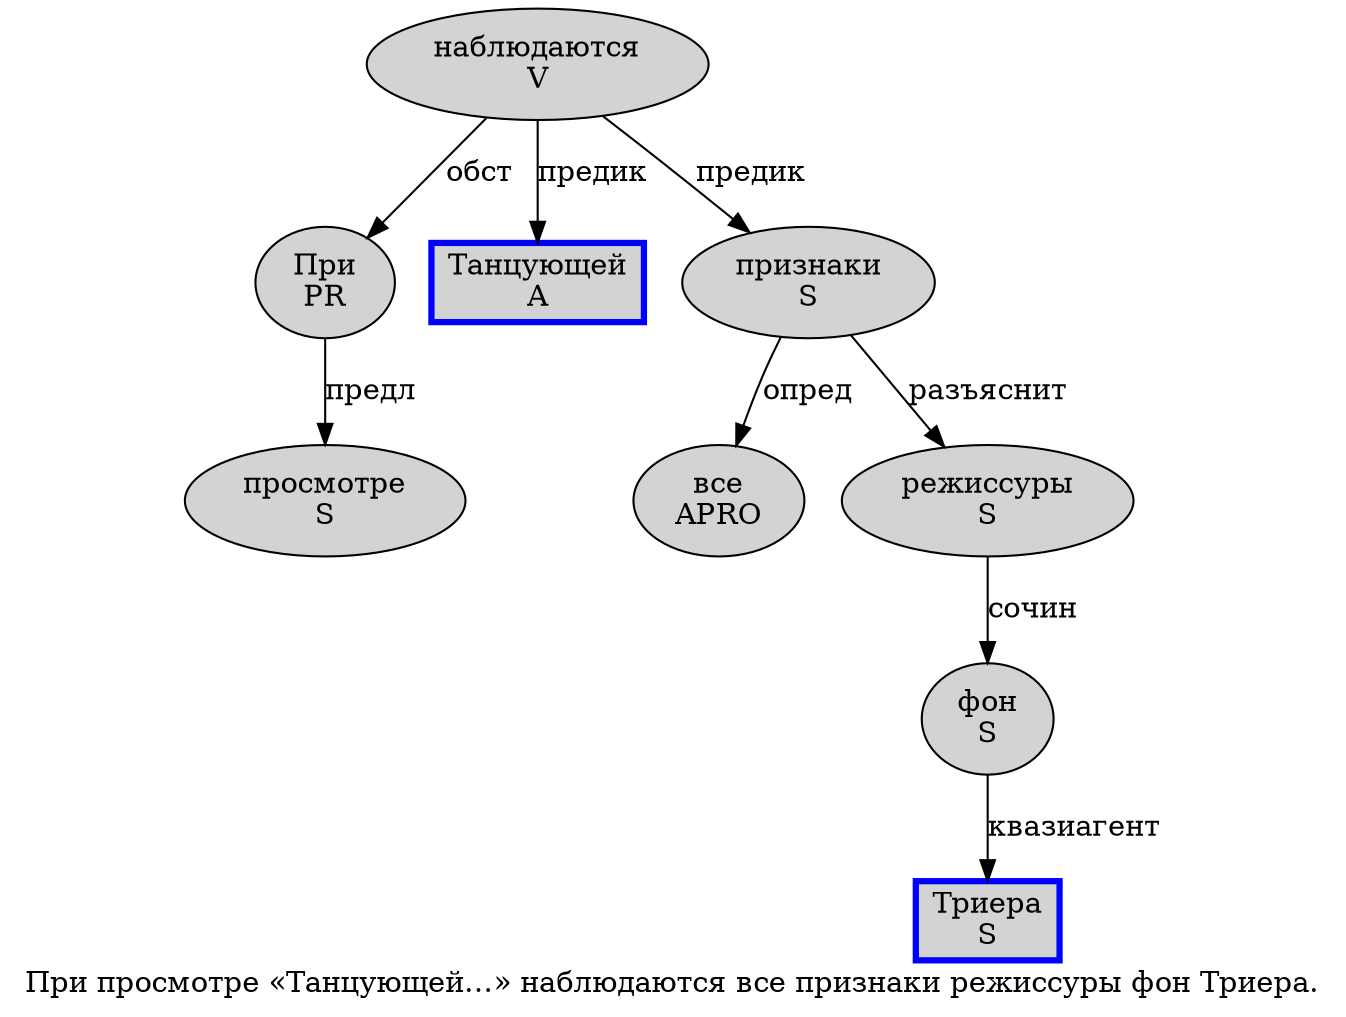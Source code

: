 digraph SENTENCE_835 {
	graph [label="При просмотре «Танцующей…» наблюдаются все признаки режиссуры фон Триера."]
	node [style=filled]
		0 [label="При
PR" color="" fillcolor=lightgray penwidth=1 shape=ellipse]
		1 [label="просмотре
S" color="" fillcolor=lightgray penwidth=1 shape=ellipse]
		3 [label="Танцующей
A" color=blue fillcolor=lightgray penwidth=3 shape=box]
		6 [label="наблюдаются
V" color="" fillcolor=lightgray penwidth=1 shape=ellipse]
		7 [label="все
APRO" color="" fillcolor=lightgray penwidth=1 shape=ellipse]
		8 [label="признаки
S" color="" fillcolor=lightgray penwidth=1 shape=ellipse]
		9 [label="режиссуры
S" color="" fillcolor=lightgray penwidth=1 shape=ellipse]
		10 [label="фон
S" color="" fillcolor=lightgray penwidth=1 shape=ellipse]
		11 [label="Триера
S" color=blue fillcolor=lightgray penwidth=3 shape=box]
			9 -> 10 [label="сочин"]
			0 -> 1 [label="предл"]
			10 -> 11 [label="квазиагент"]
			6 -> 0 [label="обст"]
			6 -> 3 [label="предик"]
			6 -> 8 [label="предик"]
			8 -> 7 [label="опред"]
			8 -> 9 [label="разъяснит"]
}